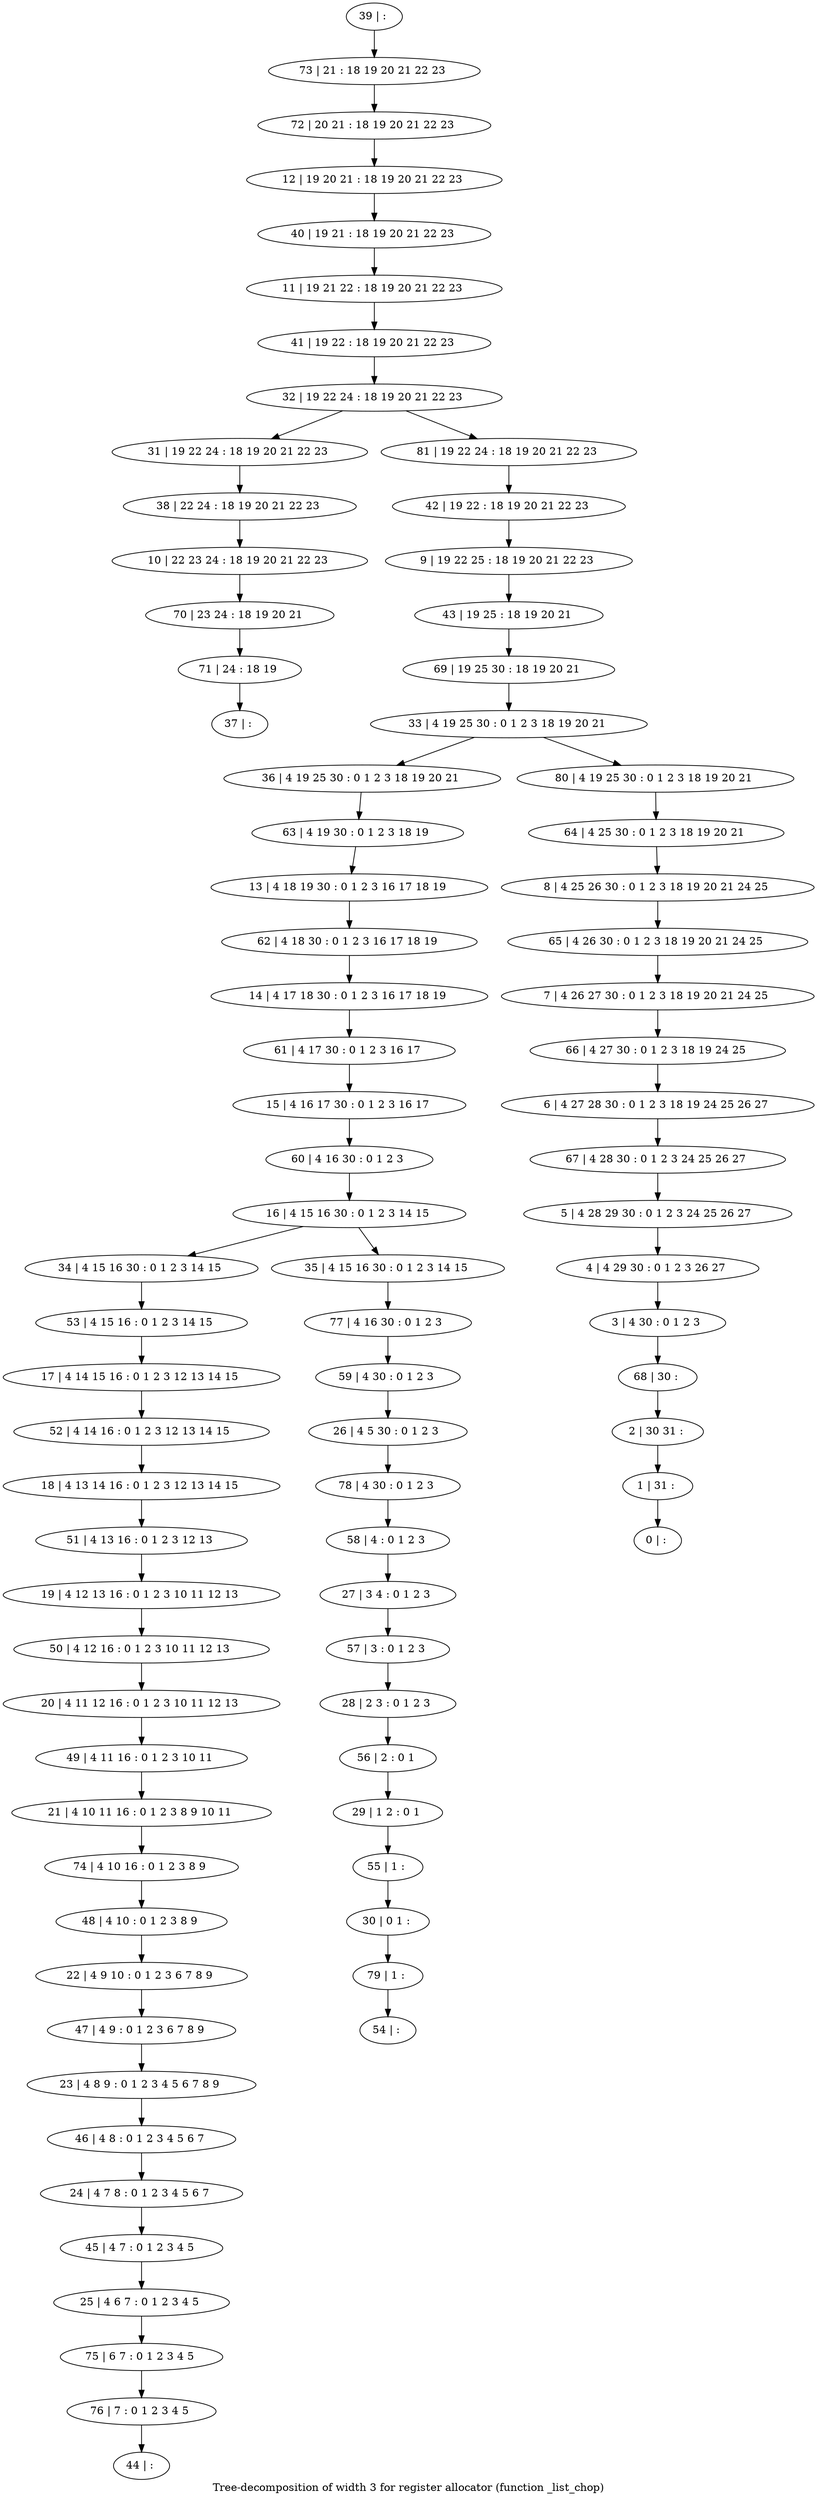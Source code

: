 digraph G {
graph [label="Tree-decomposition of width 3 for register allocator (function _list_chop)"]
0[label="0 | : "];
1[label="1 | 31 : "];
2[label="2 | 30 31 : "];
3[label="3 | 4 30 : 0 1 2 3 "];
4[label="4 | 4 29 30 : 0 1 2 3 26 27 "];
5[label="5 | 4 28 29 30 : 0 1 2 3 24 25 26 27 "];
6[label="6 | 4 27 28 30 : 0 1 2 3 18 19 24 25 26 27 "];
7[label="7 | 4 26 27 30 : 0 1 2 3 18 19 20 21 24 25 "];
8[label="8 | 4 25 26 30 : 0 1 2 3 18 19 20 21 24 25 "];
9[label="9 | 19 22 25 : 18 19 20 21 22 23 "];
10[label="10 | 22 23 24 : 18 19 20 21 22 23 "];
11[label="11 | 19 21 22 : 18 19 20 21 22 23 "];
12[label="12 | 19 20 21 : 18 19 20 21 22 23 "];
13[label="13 | 4 18 19 30 : 0 1 2 3 16 17 18 19 "];
14[label="14 | 4 17 18 30 : 0 1 2 3 16 17 18 19 "];
15[label="15 | 4 16 17 30 : 0 1 2 3 16 17 "];
16[label="16 | 4 15 16 30 : 0 1 2 3 14 15 "];
17[label="17 | 4 14 15 16 : 0 1 2 3 12 13 14 15 "];
18[label="18 | 4 13 14 16 : 0 1 2 3 12 13 14 15 "];
19[label="19 | 4 12 13 16 : 0 1 2 3 10 11 12 13 "];
20[label="20 | 4 11 12 16 : 0 1 2 3 10 11 12 13 "];
21[label="21 | 4 10 11 16 : 0 1 2 3 8 9 10 11 "];
22[label="22 | 4 9 10 : 0 1 2 3 6 7 8 9 "];
23[label="23 | 4 8 9 : 0 1 2 3 4 5 6 7 8 9 "];
24[label="24 | 4 7 8 : 0 1 2 3 4 5 6 7 "];
25[label="25 | 4 6 7 : 0 1 2 3 4 5 "];
26[label="26 | 4 5 30 : 0 1 2 3 "];
27[label="27 | 3 4 : 0 1 2 3 "];
28[label="28 | 2 3 : 0 1 2 3 "];
29[label="29 | 1 2 : 0 1 "];
30[label="30 | 0 1 : "];
31[label="31 | 19 22 24 : 18 19 20 21 22 23 "];
32[label="32 | 19 22 24 : 18 19 20 21 22 23 "];
33[label="33 | 4 19 25 30 : 0 1 2 3 18 19 20 21 "];
34[label="34 | 4 15 16 30 : 0 1 2 3 14 15 "];
35[label="35 | 4 15 16 30 : 0 1 2 3 14 15 "];
36[label="36 | 4 19 25 30 : 0 1 2 3 18 19 20 21 "];
37[label="37 | : "];
38[label="38 | 22 24 : 18 19 20 21 22 23 "];
39[label="39 | : "];
40[label="40 | 19 21 : 18 19 20 21 22 23 "];
41[label="41 | 19 22 : 18 19 20 21 22 23 "];
42[label="42 | 19 22 : 18 19 20 21 22 23 "];
43[label="43 | 19 25 : 18 19 20 21 "];
44[label="44 | : "];
45[label="45 | 4 7 : 0 1 2 3 4 5 "];
46[label="46 | 4 8 : 0 1 2 3 4 5 6 7 "];
47[label="47 | 4 9 : 0 1 2 3 6 7 8 9 "];
48[label="48 | 4 10 : 0 1 2 3 8 9 "];
49[label="49 | 4 11 16 : 0 1 2 3 10 11 "];
50[label="50 | 4 12 16 : 0 1 2 3 10 11 12 13 "];
51[label="51 | 4 13 16 : 0 1 2 3 12 13 "];
52[label="52 | 4 14 16 : 0 1 2 3 12 13 14 15 "];
53[label="53 | 4 15 16 : 0 1 2 3 14 15 "];
54[label="54 | : "];
55[label="55 | 1 : "];
56[label="56 | 2 : 0 1 "];
57[label="57 | 3 : 0 1 2 3 "];
58[label="58 | 4 : 0 1 2 3 "];
59[label="59 | 4 30 : 0 1 2 3 "];
60[label="60 | 4 16 30 : 0 1 2 3 "];
61[label="61 | 4 17 30 : 0 1 2 3 16 17 "];
62[label="62 | 4 18 30 : 0 1 2 3 16 17 18 19 "];
63[label="63 | 4 19 30 : 0 1 2 3 18 19 "];
64[label="64 | 4 25 30 : 0 1 2 3 18 19 20 21 "];
65[label="65 | 4 26 30 : 0 1 2 3 18 19 20 21 24 25 "];
66[label="66 | 4 27 30 : 0 1 2 3 18 19 24 25 "];
67[label="67 | 4 28 30 : 0 1 2 3 24 25 26 27 "];
68[label="68 | 30 : "];
69[label="69 | 19 25 30 : 18 19 20 21 "];
70[label="70 | 23 24 : 18 19 20 21 "];
71[label="71 | 24 : 18 19 "];
72[label="72 | 20 21 : 18 19 20 21 22 23 "];
73[label="73 | 21 : 18 19 20 21 22 23 "];
74[label="74 | 4 10 16 : 0 1 2 3 8 9 "];
75[label="75 | 6 7 : 0 1 2 3 4 5 "];
76[label="76 | 7 : 0 1 2 3 4 5 "];
77[label="77 | 4 16 30 : 0 1 2 3 "];
78[label="78 | 4 30 : 0 1 2 3 "];
79[label="79 | 1 : "];
80[label="80 | 4 19 25 30 : 0 1 2 3 18 19 20 21 "];
81[label="81 | 19 22 24 : 18 19 20 21 22 23 "];
16->34 ;
16->35 ;
38->10 ;
31->38 ;
45->25 ;
24->45 ;
46->24 ;
23->46 ;
47->23 ;
22->47 ;
48->22 ;
49->21 ;
20->49 ;
50->20 ;
19->50 ;
51->19 ;
18->51 ;
52->18 ;
17->52 ;
53->17 ;
34->53 ;
55->30 ;
29->55 ;
56->29 ;
28->56 ;
57->28 ;
27->57 ;
58->27 ;
59->26 ;
60->16 ;
15->60 ;
61->15 ;
14->61 ;
62->14 ;
13->62 ;
63->13 ;
36->63 ;
10->70 ;
71->37 ;
70->71 ;
74->48 ;
21->74 ;
25->75 ;
76->44 ;
75->76 ;
77->59 ;
35->77 ;
78->58 ;
26->78 ;
79->54 ;
30->79 ;
39->73 ;
73->72 ;
72->12 ;
12->40 ;
40->11 ;
11->41 ;
41->32 ;
42->9 ;
9->43 ;
43->69 ;
69->33 ;
64->8 ;
8->65 ;
65->7 ;
7->66 ;
66->6 ;
6->67 ;
67->5 ;
5->4 ;
4->3 ;
3->68 ;
68->2 ;
2->1 ;
1->0 ;
80->64 ;
81->42 ;
33->36 ;
33->80 ;
32->31 ;
32->81 ;
}
